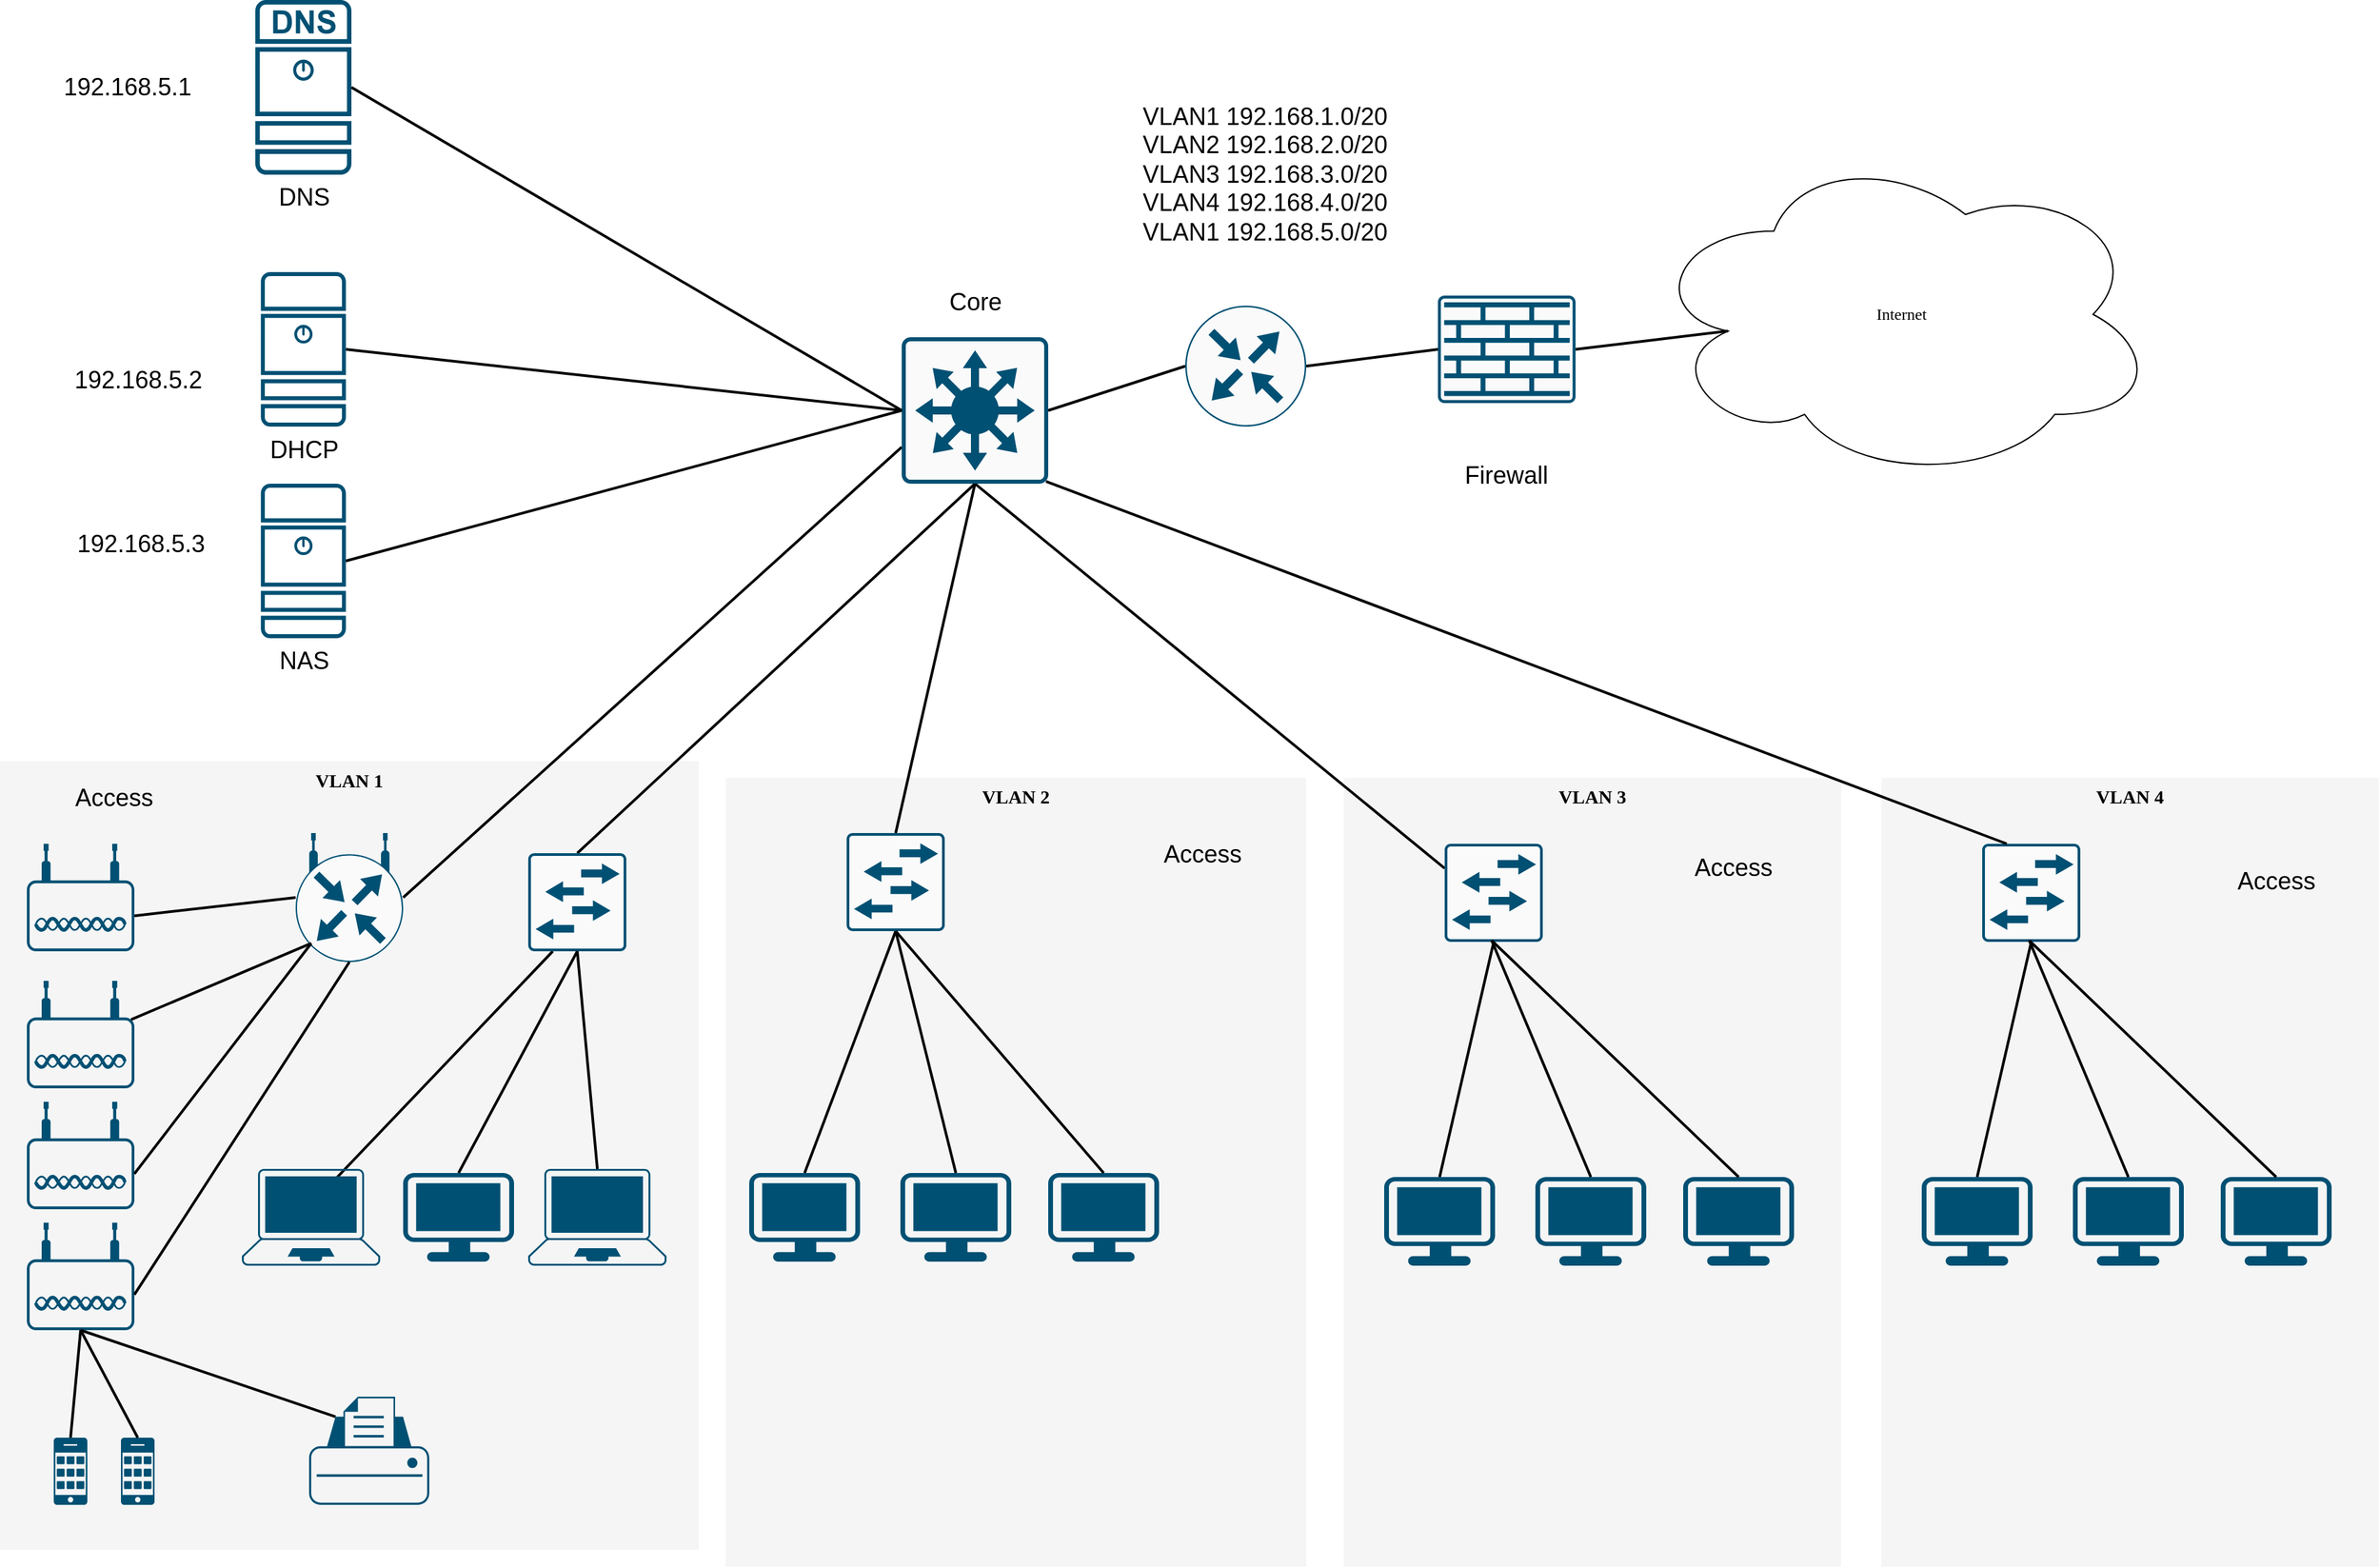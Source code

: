 <mxfile version="21.1.4" type="github">
  <diagram name="Page-1" id="c37626ed-c26b-45fb-9056-f9ebc6bb27b6">
    <mxGraphModel dx="2238" dy="1030" grid="1" gridSize="10" guides="1" tooltips="1" connect="1" arrows="1" fold="1" page="1" pageScale="1" pageWidth="1100" pageHeight="850" background="none" math="0" shadow="0">
      <root>
        <mxCell id="0" />
        <mxCell id="1" parent="0" />
        <mxCell id="1c7a67bf8fd3230f-82" value="VLAN 3" style="whiteSpace=wrap;html=1;rounded=0;shadow=0;comic=0;strokeWidth=1;fontFamily=Verdana;fontSize=14;fillColor=#f5f5f5;strokeColor=none;fontStyle=1;verticalAlign=top;" parent="1" vertex="1">
          <mxGeometry x="1370" y="839" width="370" height="587" as="geometry" />
        </mxCell>
        <mxCell id="1c7a67bf8fd3230f-81" value="VLAN 2" style="whiteSpace=wrap;html=1;rounded=0;shadow=0;comic=0;strokeWidth=1;fontFamily=Verdana;fontSize=14;fillColor=#f5f5f5;strokeColor=none;fontStyle=1;verticalAlign=top;" parent="1" vertex="1">
          <mxGeometry x="910" y="839.0" width="432" height="587" as="geometry" />
        </mxCell>
        <mxCell id="1c7a67bf8fd3230f-80" value="VLAN 1" style="whiteSpace=wrap;html=1;rounded=0;shadow=0;comic=0;strokeWidth=1;fontFamily=Verdana;fontSize=14;fillColor=#f5f5f5;strokeColor=none;fontStyle=1;verticalAlign=top;" parent="1" vertex="1">
          <mxGeometry x="370" y="826.5" width="520" height="587" as="geometry" />
        </mxCell>
        <mxCell id="1c7a67bf8fd3230f-39" style="edgeStyle=none;html=1;labelBackgroundColor=none;startFill=0;endArrow=none;endFill=0;strokeWidth=2;fontFamily=Verdana;fontSize=12;exitX=0;exitY=0.5;exitDx=0;exitDy=0;exitPerimeter=0;entryX=0.5;entryY=0;entryDx=0;entryDy=0;entryPerimeter=0;" parent="1" source="DP6542mGB5KoRigt7Mso-3" target="DP6542mGB5KoRigt7Mso-15" edge="1">
          <mxGeometry relative="1" as="geometry">
            <mxPoint x="1289.299" y="440" as="sourcePoint" />
            <mxPoint x="1254" y="612" as="targetPoint" />
          </mxGeometry>
        </mxCell>
        <mxCell id="1c7a67bf8fd3230f-41" style="edgeStyle=none;html=1;labelBackgroundColor=none;startFill=0;endArrow=none;endFill=0;strokeWidth=2;fontFamily=Verdana;fontSize=12;entryX=1;entryY=0.5;entryDx=0;entryDy=0;entryPerimeter=0;exitX=0.5;exitY=0;exitDx=0;exitDy=0;exitPerimeter=0;" parent="1" source="DP6542mGB5KoRigt7Mso-16" target="DP6542mGB5KoRigt7Mso-15" edge="1">
          <mxGeometry relative="1" as="geometry">
            <mxPoint x="791.5" y="849.0" as="sourcePoint" />
            <mxPoint x="1214" y="652" as="targetPoint" />
          </mxGeometry>
        </mxCell>
        <mxCell id="1c7a67bf8fd3230f-45" style="edgeStyle=none;html=1;labelBackgroundColor=none;startFill=0;endArrow=none;endFill=0;strokeWidth=2;fontFamily=Verdana;fontSize=12;entryX=1;entryY=0.5;entryDx=0;entryDy=0;entryPerimeter=0;exitX=0.75;exitY=1;exitDx=0;exitDy=0;exitPerimeter=0;" parent="1" source="DP6542mGB5KoRigt7Mso-15" target="DP6542mGB5KoRigt7Mso-12" edge="1">
          <mxGeometry relative="1" as="geometry">
            <mxPoint x="1021" y="504.646" as="sourcePoint" />
            <mxPoint x="774.0" y="517.354" as="targetPoint" />
          </mxGeometry>
        </mxCell>
        <mxCell id="1c7a67bf8fd3230f-50" style="edgeStyle=none;html=1;labelBackgroundColor=none;startFill=0;endArrow=none;endFill=0;strokeWidth=2;fontFamily=Verdana;fontSize=12;exitX=1;exitY=0.5;exitDx=0;exitDy=0;exitPerimeter=0;entryX=0.5;entryY=0;entryDx=0;entryDy=0;entryPerimeter=0;" parent="1" source="DP6542mGB5KoRigt7Mso-15" target="DP6542mGB5KoRigt7Mso-18" edge="1">
          <mxGeometry relative="1" as="geometry">
            <mxPoint x="1214" y="652" as="sourcePoint" />
            <mxPoint x="1192" y="870" as="targetPoint" />
          </mxGeometry>
        </mxCell>
        <mxCell id="1c7a67bf8fd3230f-15" value="Internet" style="ellipse;shape=cloud;whiteSpace=wrap;html=1;rounded=0;shadow=0;comic=0;strokeWidth=1;fontFamily=Verdana;fontSize=12;" parent="1" vertex="1">
          <mxGeometry x="1595" y="370" width="380" height="248" as="geometry" />
        </mxCell>
        <mxCell id="1c7a67bf8fd3230f-68" style="edgeStyle=none;html=1;labelBackgroundColor=none;startFill=0;endArrow=none;endFill=0;strokeWidth=2;fontFamily=Verdana;fontSize=12;exitX=0.25;exitY=1;exitDx=0;exitDy=0;exitPerimeter=0;entryX=0.687;entryY=0.09;entryDx=0;entryDy=0;entryPerimeter=0;" parent="1" source="DP6542mGB5KoRigt7Mso-16" target="DP6542mGB5KoRigt7Mso-20" edge="1">
          <mxGeometry relative="1" as="geometry">
            <mxPoint x="764" y="1055.026" as="sourcePoint" />
          </mxGeometry>
        </mxCell>
        <mxCell id="1c7a67bf8fd3230f-76" style="edgeStyle=none;html=1;labelBackgroundColor=none;startFill=0;endArrow=none;endFill=0;strokeWidth=2;fontFamily=Verdana;fontSize=12;exitX=0.5;exitY=1;exitDx=0;exitDy=0;exitPerimeter=0;entryX=0.5;entryY=0;entryDx=0;entryDy=0;entryPerimeter=0;" parent="1" source="DP6542mGB5KoRigt7Mso-18" target="DP6542mGB5KoRigt7Mso-42" edge="1">
          <mxGeometry relative="1" as="geometry">
            <mxPoint x="1202.66" y="1093" as="sourcePoint" />
            <mxPoint x="1185.34" y="1316" as="targetPoint" />
          </mxGeometry>
        </mxCell>
        <mxCell id="1c7a67bf8fd3230f-52" style="edgeStyle=none;html=1;labelBackgroundColor=none;startFill=0;endArrow=none;endFill=0;strokeWidth=2;fontFamily=Verdana;fontSize=12;exitX=1;exitY=0.5;exitDx=0;exitDy=0;exitPerimeter=0;entryX=0;entryY=0.5;entryDx=0;entryDy=0;entryPerimeter=0;" parent="1" source="DP6542mGB5KoRigt7Mso-3" target="DP6542mGB5KoRigt7Mso-13" edge="1">
          <mxGeometry relative="1" as="geometry">
            <mxPoint x="1340" y="370" as="sourcePoint" />
            <mxPoint x="1560" y="330" as="targetPoint" />
          </mxGeometry>
        </mxCell>
        <mxCell id="DP6542mGB5KoRigt7Mso-3" value="" style="sketch=0;points=[[0.5,0,0],[1,0.5,0],[0.5,1,0],[0,0.5,0],[0.145,0.145,0],[0.856,0.145,0],[0.855,0.856,0],[0.145,0.855,0]];verticalLabelPosition=bottom;html=1;verticalAlign=top;aspect=fixed;align=center;pointerEvents=1;shape=mxgraph.cisco19.rect;prIcon=router;fillColor=#FAFAFA;strokeColor=#005073;" vertex="1" parent="1">
          <mxGeometry x="1252" y="487.5" width="90" height="90" as="geometry" />
        </mxCell>
        <mxCell id="DP6542mGB5KoRigt7Mso-11" style="edgeStyle=none;html=1;labelBackgroundColor=none;startFill=0;endArrow=none;endFill=0;strokeWidth=2;fontFamily=Verdana;fontSize=12;exitX=1;exitY=0.5;exitDx=0;exitDy=0;exitPerimeter=0;entryX=0;entryY=0.25;entryDx=0;entryDy=0;entryPerimeter=0;" edge="1" parent="1" source="DP6542mGB5KoRigt7Mso-15" target="DP6542mGB5KoRigt7Mso-19">
          <mxGeometry relative="1" as="geometry">
            <mxPoint x="1214" y="652" as="sourcePoint" />
            <mxPoint x="1410" y="867.905" as="targetPoint" />
          </mxGeometry>
        </mxCell>
        <mxCell id="DP6542mGB5KoRigt7Mso-12" value="" style="sketch=0;points=[[0.5,0,0],[1,0.5,0],[0.5,1,0],[0,0.5,0],[0.145,0.145,0],[0.856,0.145,0],[0.855,0.856,0],[0.145,0.855,0]];verticalLabelPosition=bottom;html=1;verticalAlign=top;aspect=fixed;align=center;pointerEvents=1;shape=mxgraph.cisco19.rect;prIcon=wireless_router;fillColor=#FAFAFA;strokeColor=#005073;" vertex="1" parent="1">
          <mxGeometry x="590" y="880" width="80" height="96" as="geometry" />
        </mxCell>
        <mxCell id="DP6542mGB5KoRigt7Mso-13" value="" style="sketch=0;points=[[0.015,0.015,0],[0.985,0.015,0],[0.985,0.985,0],[0.015,0.985,0],[0.25,0,0],[0.5,0,0],[0.75,0,0],[1,0.25,0],[1,0.5,0],[1,0.75,0],[0.75,1,0],[0.5,1,0],[0.25,1,0],[0,0.75,0],[0,0.5,0],[0,0.25,0]];verticalLabelPosition=bottom;html=1;verticalAlign=top;aspect=fixed;align=center;pointerEvents=1;shape=mxgraph.cisco19.rect;prIcon=firewall;fillColor=#FAFAFA;strokeColor=#005073;" vertex="1" parent="1">
          <mxGeometry x="1440" y="480" width="102.4" height="80" as="geometry" />
        </mxCell>
        <mxCell id="DP6542mGB5KoRigt7Mso-14" value="" style="points=[[0.22,0.185,0],[0.5,0,0],[0.78,0.185,0],[0.975,0.49,0],[1,0.73,0],[0.975,0.97,0],[0.5,1,0],[0.025,0.97,0],[0,0.73,0],[0.025,0.49,0]];verticalLabelPosition=bottom;sketch=0;html=1;verticalAlign=top;aspect=fixed;align=center;pointerEvents=1;shape=mxgraph.cisco19.printer;fillColor=#005073;strokeColor=none;" vertex="1" parent="1">
          <mxGeometry x="600" y="1299.5" width="89.44" height="80.5" as="geometry" />
        </mxCell>
        <mxCell id="DP6542mGB5KoRigt7Mso-15" value="" style="sketch=0;points=[[0.015,0.015,0],[0.985,0.015,0],[0.985,0.985,0],[0.015,0.985,0],[0.25,0,0],[0.5,0,0],[0.75,0,0],[1,0.25,0],[1,0.5,0],[1,0.75,0],[0.75,1,0],[0.5,1,0],[0.25,1,0],[0,0.75,0],[0,0.5,0],[0,0.25,0]];verticalLabelPosition=bottom;html=1;verticalAlign=top;aspect=fixed;align=center;pointerEvents=1;shape=mxgraph.cisco19.rect;prIcon=l3_switch;fillColor=#FAFAFA;strokeColor=#005073;direction=south;" vertex="1" parent="1">
          <mxGeometry x="1041" y="511" width="109" height="109" as="geometry" />
        </mxCell>
        <mxCell id="DP6542mGB5KoRigt7Mso-16" value="" style="sketch=0;points=[[0.015,0.015,0],[0.985,0.015,0],[0.985,0.985,0],[0.015,0.985,0],[0.25,0,0],[0.5,0,0],[0.75,0,0],[1,0.25,0],[1,0.5,0],[1,0.75,0],[0.75,1,0],[0.5,1,0],[0.25,1,0],[0,0.75,0],[0,0.5,0],[0,0.25,0]];verticalLabelPosition=bottom;html=1;verticalAlign=top;aspect=fixed;align=center;pointerEvents=1;shape=mxgraph.cisco19.rect;prIcon=l2_switch;fillColor=#FAFAFA;strokeColor=#005073;" vertex="1" parent="1">
          <mxGeometry x="763.07" y="895" width="73" height="73" as="geometry" />
        </mxCell>
        <mxCell id="DP6542mGB5KoRigt7Mso-18" value="" style="sketch=0;points=[[0.015,0.015,0],[0.985,0.015,0],[0.985,0.985,0],[0.015,0.985,0],[0.25,0,0],[0.5,0,0],[0.75,0,0],[1,0.25,0],[1,0.5,0],[1,0.75,0],[0.75,1,0],[0.5,1,0],[0.25,1,0],[0,0.75,0],[0,0.5,0],[0,0.25,0]];verticalLabelPosition=bottom;html=1;verticalAlign=top;aspect=fixed;align=center;pointerEvents=1;shape=mxgraph.cisco19.rect;prIcon=l2_switch;fillColor=#FAFAFA;strokeColor=#005073;" vertex="1" parent="1">
          <mxGeometry x="1000" y="880" width="73" height="73" as="geometry" />
        </mxCell>
        <mxCell id="DP6542mGB5KoRigt7Mso-19" value="" style="sketch=0;points=[[0.015,0.015,0],[0.985,0.015,0],[0.985,0.985,0],[0.015,0.985,0],[0.25,0,0],[0.5,0,0],[0.75,0,0],[1,0.25,0],[1,0.5,0],[1,0.75,0],[0.75,1,0],[0.5,1,0],[0.25,1,0],[0,0.75,0],[0,0.5,0],[0,0.25,0]];verticalLabelPosition=bottom;html=1;verticalAlign=top;aspect=fixed;align=center;pointerEvents=1;shape=mxgraph.cisco19.rect;prIcon=l2_switch;fillColor=#FAFAFA;strokeColor=#005073;" vertex="1" parent="1">
          <mxGeometry x="1445" y="888" width="73" height="73" as="geometry" />
        </mxCell>
        <mxCell id="DP6542mGB5KoRigt7Mso-20" value="" style="points=[[0.13,0.02,0],[0.5,0,0],[0.87,0.02,0],[0.885,0.4,0],[0.985,0.985,0],[0.5,1,0],[0.015,0.985,0],[0.115,0.4,0]];verticalLabelPosition=bottom;sketch=0;html=1;verticalAlign=top;aspect=fixed;align=center;pointerEvents=1;shape=mxgraph.cisco19.laptop;fillColor=#005073;strokeColor=none;" vertex="1" parent="1">
          <mxGeometry x="550" y="1130" width="102.86" height="72" as="geometry" />
        </mxCell>
        <mxCell id="DP6542mGB5KoRigt7Mso-22" value="" style="points=[[0.03,0.03,0],[0.5,0,0],[0.97,0.03,0],[1,0.4,0],[0.97,0.745,0],[0.5,1,0],[0.03,0.745,0],[0,0.4,0]];verticalLabelPosition=bottom;sketch=0;html=1;verticalAlign=top;aspect=fixed;align=center;pointerEvents=1;shape=mxgraph.cisco19.workstation;fillColor=#005073;strokeColor=none;" vertex="1" parent="1">
          <mxGeometry x="670" y="1133" width="82.5" height="66" as="geometry" />
        </mxCell>
        <mxCell id="DP6542mGB5KoRigt7Mso-24" style="edgeStyle=none;html=1;labelBackgroundColor=none;startFill=0;endArrow=none;endFill=0;strokeWidth=2;fontFamily=Verdana;fontSize=12;exitX=0.5;exitY=1;exitDx=0;exitDy=0;exitPerimeter=0;entryX=0.5;entryY=0;entryDx=0;entryDy=0;entryPerimeter=0;" edge="1" parent="1" source="DP6542mGB5KoRigt7Mso-16" target="DP6542mGB5KoRigt7Mso-22">
          <mxGeometry relative="1" as="geometry">
            <mxPoint x="806" y="953" as="sourcePoint" />
            <mxPoint x="611" y="1260" as="targetPoint" />
          </mxGeometry>
        </mxCell>
        <mxCell id="DP6542mGB5KoRigt7Mso-25" value="" style="points=[[0.03,0.36,0],[0.18,0,0],[0.5,0.34,0],[0.82,0,0],[0.97,0.36,0],[1,0.67,0],[0.975,0.975,0],[0.5,1,0],[0.025,0.975,0],[0,0.67,0]];verticalLabelPosition=bottom;sketch=0;html=1;verticalAlign=top;aspect=fixed;align=center;pointerEvents=1;shape=mxgraph.cisco19.wireless_access_point;fillColor=#005073;strokeColor=none;" vertex="1" parent="1">
          <mxGeometry x="390" y="888" width="80" height="80" as="geometry" />
        </mxCell>
        <mxCell id="DP6542mGB5KoRigt7Mso-28" value="" style="points=[[0.03,0.36,0],[0.18,0,0],[0.5,0.34,0],[0.82,0,0],[0.97,0.36,0],[1,0.67,0],[0.975,0.975,0],[0.5,1,0],[0.025,0.975,0],[0,0.67,0]];verticalLabelPosition=bottom;sketch=0;html=1;verticalAlign=top;aspect=fixed;align=center;pointerEvents=1;shape=mxgraph.cisco19.wireless_access_point;fillColor=#005073;strokeColor=none;" vertex="1" parent="1">
          <mxGeometry x="390" y="990" width="80" height="80" as="geometry" />
        </mxCell>
        <mxCell id="DP6542mGB5KoRigt7Mso-29" style="edgeStyle=none;html=1;labelBackgroundColor=none;startFill=0;endArrow=none;endFill=0;strokeWidth=2;fontFamily=Verdana;fontSize=12;entryX=1;entryY=0.67;entryDx=0;entryDy=0;entryPerimeter=0;exitX=0;exitY=0.5;exitDx=0;exitDy=0;exitPerimeter=0;" edge="1" parent="1" source="DP6542mGB5KoRigt7Mso-12" target="DP6542mGB5KoRigt7Mso-25">
          <mxGeometry relative="1" as="geometry">
            <mxPoint x="720" y="542.807" as="sourcePoint" />
            <mxPoint x="600" y="595" as="targetPoint" />
          </mxGeometry>
        </mxCell>
        <mxCell id="DP6542mGB5KoRigt7Mso-30" style="edgeStyle=none;html=1;labelBackgroundColor=none;startFill=0;endArrow=none;endFill=0;strokeWidth=2;fontFamily=Verdana;fontSize=12;entryX=0.97;entryY=0.36;entryDx=0;entryDy=0;entryPerimeter=0;exitX=0.145;exitY=0.855;exitDx=0;exitDy=0;exitPerimeter=0;" edge="1" parent="1" source="DP6542mGB5KoRigt7Mso-12" target="DP6542mGB5KoRigt7Mso-28">
          <mxGeometry relative="1" as="geometry">
            <mxPoint x="730" y="552.807" as="sourcePoint" />
            <mxPoint x="610" y="605" as="targetPoint" />
          </mxGeometry>
        </mxCell>
        <mxCell id="DP6542mGB5KoRigt7Mso-31" value="" style="points=[[0.03,0.36,0],[0.18,0,0],[0.5,0.34,0],[0.82,0,0],[0.97,0.36,0],[1,0.67,0],[0.975,0.975,0],[0.5,1,0],[0.025,0.975,0],[0,0.67,0]];verticalLabelPosition=bottom;sketch=0;html=1;verticalAlign=top;aspect=fixed;align=center;pointerEvents=1;shape=mxgraph.cisco19.wireless_access_point;fillColor=#005073;strokeColor=none;" vertex="1" parent="1">
          <mxGeometry x="390" y="1080" width="80" height="80" as="geometry" />
        </mxCell>
        <mxCell id="DP6542mGB5KoRigt7Mso-32" value="" style="points=[[0.03,0.36,0],[0.18,0,0],[0.5,0.34,0],[0.82,0,0],[0.97,0.36,0],[1,0.67,0],[0.975,0.975,0],[0.5,1,0],[0.025,0.975,0],[0,0.67,0]];verticalLabelPosition=bottom;sketch=0;html=1;verticalAlign=top;aspect=fixed;align=center;pointerEvents=1;shape=mxgraph.cisco19.wireless_access_point;fillColor=#005073;strokeColor=none;" vertex="1" parent="1">
          <mxGeometry x="390" y="1170" width="80" height="80" as="geometry" />
        </mxCell>
        <mxCell id="DP6542mGB5KoRigt7Mso-33" style="edgeStyle=none;html=1;labelBackgroundColor=none;startFill=0;endArrow=none;endFill=0;strokeWidth=2;fontFamily=Verdana;fontSize=12;entryX=1;entryY=0.67;entryDx=0;entryDy=0;entryPerimeter=0;exitX=0.145;exitY=0.855;exitDx=0;exitDy=0;exitPerimeter=0;" edge="1" parent="1" source="DP6542mGB5KoRigt7Mso-12" target="DP6542mGB5KoRigt7Mso-31">
          <mxGeometry relative="1" as="geometry">
            <mxPoint x="612" y="972" as="sourcePoint" />
            <mxPoint x="478" y="1029" as="targetPoint" />
          </mxGeometry>
        </mxCell>
        <mxCell id="DP6542mGB5KoRigt7Mso-34" style="edgeStyle=none;html=1;labelBackgroundColor=none;startFill=0;endArrow=none;endFill=0;strokeWidth=2;fontFamily=Verdana;fontSize=12;entryX=1;entryY=0.67;entryDx=0;entryDy=0;entryPerimeter=0;exitX=0.5;exitY=1;exitDx=0;exitDy=0;exitPerimeter=0;" edge="1" parent="1" source="DP6542mGB5KoRigt7Mso-12" target="DP6542mGB5KoRigt7Mso-32">
          <mxGeometry relative="1" as="geometry">
            <mxPoint x="630" y="970" as="sourcePoint" />
            <mxPoint x="480" y="1144" as="targetPoint" />
          </mxGeometry>
        </mxCell>
        <mxCell id="DP6542mGB5KoRigt7Mso-35" value="" style="points=[[0.13,0.02,0],[0.5,0,0],[0.87,0.02,0],[0.885,0.4,0],[0.985,0.985,0],[0.5,1,0],[0.015,0.985,0],[0.115,0.4,0]];verticalLabelPosition=bottom;sketch=0;html=1;verticalAlign=top;aspect=fixed;align=center;pointerEvents=1;shape=mxgraph.cisco19.laptop;fillColor=#005073;strokeColor=none;" vertex="1" parent="1">
          <mxGeometry x="763.07" y="1130" width="102.86" height="72" as="geometry" />
        </mxCell>
        <mxCell id="DP6542mGB5KoRigt7Mso-36" value="" style="sketch=0;points=[[0.015,0.015,0],[0.985,0.015,0],[0.985,0.985,0],[0.015,0.985,0],[0.25,0,0],[0.5,0,0],[0.75,0,0],[1,0.25,0],[1,0.5,0],[1,0.75,0],[0.75,1,0],[0.5,1,0],[0.25,1,0],[0,0.75,0],[0,0.5,0],[0,0.25,0]];verticalLabelPosition=bottom;html=1;verticalAlign=top;aspect=fixed;align=center;pointerEvents=1;shape=mxgraph.cisco19.cell_phone;fillColor=#005073;strokeColor=none;" vertex="1" parent="1">
          <mxGeometry x="410" y="1330" width="25" height="50" as="geometry" />
        </mxCell>
        <mxCell id="DP6542mGB5KoRigt7Mso-37" style="edgeStyle=none;html=1;labelBackgroundColor=none;startFill=0;endArrow=none;endFill=0;strokeWidth=2;fontFamily=Verdana;fontSize=12;exitX=0.5;exitY=1;exitDx=0;exitDy=0;exitPerimeter=0;entryX=0.5;entryY=0;entryDx=0;entryDy=0;entryPerimeter=0;" edge="1" parent="1" source="DP6542mGB5KoRigt7Mso-32" target="DP6542mGB5KoRigt7Mso-36">
          <mxGeometry relative="1" as="geometry">
            <mxPoint x="806" y="953" as="sourcePoint" />
            <mxPoint x="631" y="1146" as="targetPoint" />
          </mxGeometry>
        </mxCell>
        <mxCell id="DP6542mGB5KoRigt7Mso-38" value="" style="sketch=0;points=[[0.015,0.015,0],[0.985,0.015,0],[0.985,0.985,0],[0.015,0.985,0],[0.25,0,0],[0.5,0,0],[0.75,0,0],[1,0.25,0],[1,0.5,0],[1,0.75,0],[0.75,1,0],[0.5,1,0],[0.25,1,0],[0,0.75,0],[0,0.5,0],[0,0.25,0]];verticalLabelPosition=bottom;html=1;verticalAlign=top;aspect=fixed;align=center;pointerEvents=1;shape=mxgraph.cisco19.cell_phone;fillColor=#005073;strokeColor=none;" vertex="1" parent="1">
          <mxGeometry x="460" y="1330" width="25" height="50" as="geometry" />
        </mxCell>
        <mxCell id="DP6542mGB5KoRigt7Mso-40" style="edgeStyle=none;html=1;labelBackgroundColor=none;startFill=0;endArrow=none;endFill=0;strokeWidth=2;fontFamily=Verdana;fontSize=12;exitX=0.5;exitY=1;exitDx=0;exitDy=0;exitPerimeter=0;entryX=0.5;entryY=0;entryDx=0;entryDy=0;entryPerimeter=0;" edge="1" parent="1" source="DP6542mGB5KoRigt7Mso-32" target="DP6542mGB5KoRigt7Mso-38">
          <mxGeometry relative="1" as="geometry">
            <mxPoint x="440" y="1260" as="sourcePoint" />
            <mxPoint x="433" y="1340" as="targetPoint" />
          </mxGeometry>
        </mxCell>
        <mxCell id="DP6542mGB5KoRigt7Mso-41" style="edgeStyle=none;html=1;labelBackgroundColor=none;startFill=0;endArrow=none;endFill=0;strokeWidth=2;fontFamily=Verdana;fontSize=12;exitX=0.5;exitY=1;exitDx=0;exitDy=0;exitPerimeter=0;entryX=0.5;entryY=0;entryDx=0;entryDy=0;entryPerimeter=0;" edge="1" parent="1" source="DP6542mGB5KoRigt7Mso-16" target="DP6542mGB5KoRigt7Mso-35">
          <mxGeometry relative="1" as="geometry">
            <mxPoint x="825" y="953" as="sourcePoint" />
            <mxPoint x="721" y="1143" as="targetPoint" />
          </mxGeometry>
        </mxCell>
        <mxCell id="DP6542mGB5KoRigt7Mso-42" value="" style="points=[[0.03,0.03,0],[0.5,0,0],[0.97,0.03,0],[1,0.4,0],[0.97,0.745,0],[0.5,1,0],[0.03,0.745,0],[0,0.4,0]];verticalLabelPosition=bottom;sketch=0;html=1;verticalAlign=top;aspect=fixed;align=center;pointerEvents=1;shape=mxgraph.cisco19.workstation;fillColor=#005073;strokeColor=none;" vertex="1" parent="1">
          <mxGeometry x="927.5" y="1133" width="82.5" height="66" as="geometry" />
        </mxCell>
        <mxCell id="DP6542mGB5KoRigt7Mso-43" value="" style="points=[[0.03,0.03,0],[0.5,0,0],[0.97,0.03,0],[1,0.4,0],[0.97,0.745,0],[0.5,1,0],[0.03,0.745,0],[0,0.4,0]];verticalLabelPosition=bottom;sketch=0;html=1;verticalAlign=top;aspect=fixed;align=center;pointerEvents=1;shape=mxgraph.cisco19.workstation;fillColor=#005073;strokeColor=none;" vertex="1" parent="1">
          <mxGeometry x="1040" y="1133" width="82.5" height="66" as="geometry" />
        </mxCell>
        <mxCell id="DP6542mGB5KoRigt7Mso-44" value="" style="points=[[0.03,0.03,0],[0.5,0,0],[0.97,0.03,0],[1,0.4,0],[0.97,0.745,0],[0.5,1,0],[0.03,0.745,0],[0,0.4,0]];verticalLabelPosition=bottom;sketch=0;html=1;verticalAlign=top;aspect=fixed;align=center;pointerEvents=1;shape=mxgraph.cisco19.workstation;fillColor=#005073;strokeColor=none;" vertex="1" parent="1">
          <mxGeometry x="1150" y="1133" width="82.5" height="66" as="geometry" />
        </mxCell>
        <mxCell id="DP6542mGB5KoRigt7Mso-46" style="edgeStyle=none;html=1;labelBackgroundColor=none;startFill=0;endArrow=none;endFill=0;strokeWidth=2;fontFamily=Verdana;fontSize=12;exitX=0.5;exitY=1;exitDx=0;exitDy=0;exitPerimeter=0;entryX=0.5;entryY=0;entryDx=0;entryDy=0;entryPerimeter=0;" edge="1" parent="1" source="DP6542mGB5KoRigt7Mso-18" target="DP6542mGB5KoRigt7Mso-43">
          <mxGeometry relative="1" as="geometry">
            <mxPoint x="1027" y="975" as="sourcePoint" />
            <mxPoint x="979" y="1143" as="targetPoint" />
          </mxGeometry>
        </mxCell>
        <mxCell id="DP6542mGB5KoRigt7Mso-47" style="edgeStyle=none;html=1;labelBackgroundColor=none;startFill=0;endArrow=none;endFill=0;strokeWidth=2;fontFamily=Verdana;fontSize=12;exitX=0.5;exitY=1;exitDx=0;exitDy=0;exitPerimeter=0;entryX=0.5;entryY=0;entryDx=0;entryDy=0;entryPerimeter=0;" edge="1" parent="1" source="DP6542mGB5KoRigt7Mso-18" target="DP6542mGB5KoRigt7Mso-44">
          <mxGeometry relative="1" as="geometry">
            <mxPoint x="1027" y="975" as="sourcePoint" />
            <mxPoint x="1091" y="1143" as="targetPoint" />
          </mxGeometry>
        </mxCell>
        <mxCell id="DP6542mGB5KoRigt7Mso-48" style="edgeStyle=none;html=1;labelBackgroundColor=none;startFill=0;endArrow=none;endFill=0;strokeWidth=2;fontFamily=Verdana;fontSize=12;exitX=0.5;exitY=1;exitDx=0;exitDy=0;exitPerimeter=0;entryX=0.5;entryY=0;entryDx=0;entryDy=0;entryPerimeter=0;" edge="1" parent="1" target="DP6542mGB5KoRigt7Mso-49" source="DP6542mGB5KoRigt7Mso-19">
          <mxGeometry relative="1" as="geometry">
            <mxPoint x="1489.5" y="968" as="sourcePoint" />
            <mxPoint x="1657.84" y="1319" as="targetPoint" />
          </mxGeometry>
        </mxCell>
        <mxCell id="DP6542mGB5KoRigt7Mso-49" value="" style="points=[[0.03,0.03,0],[0.5,0,0],[0.97,0.03,0],[1,0.4,0],[0.97,0.745,0],[0.5,1,0],[0.03,0.745,0],[0,0.4,0]];verticalLabelPosition=bottom;sketch=0;html=1;verticalAlign=top;aspect=fixed;align=center;pointerEvents=1;shape=mxgraph.cisco19.workstation;fillColor=#005073;strokeColor=none;" vertex="1" parent="1">
          <mxGeometry x="1400" y="1136" width="82.5" height="66" as="geometry" />
        </mxCell>
        <mxCell id="DP6542mGB5KoRigt7Mso-50" value="" style="points=[[0.03,0.03,0],[0.5,0,0],[0.97,0.03,0],[1,0.4,0],[0.97,0.745,0],[0.5,1,0],[0.03,0.745,0],[0,0.4,0]];verticalLabelPosition=bottom;sketch=0;html=1;verticalAlign=top;aspect=fixed;align=center;pointerEvents=1;shape=mxgraph.cisco19.workstation;fillColor=#005073;strokeColor=none;" vertex="1" parent="1">
          <mxGeometry x="1512.5" y="1136" width="82.5" height="66" as="geometry" />
        </mxCell>
        <mxCell id="DP6542mGB5KoRigt7Mso-51" value="" style="points=[[0.03,0.03,0],[0.5,0,0],[0.97,0.03,0],[1,0.4,0],[0.97,0.745,0],[0.5,1,0],[0.03,0.745,0],[0,0.4,0]];verticalLabelPosition=bottom;sketch=0;html=1;verticalAlign=top;aspect=fixed;align=center;pointerEvents=1;shape=mxgraph.cisco19.workstation;fillColor=#005073;strokeColor=none;" vertex="1" parent="1">
          <mxGeometry x="1622.5" y="1136" width="82.5" height="66" as="geometry" />
        </mxCell>
        <mxCell id="DP6542mGB5KoRigt7Mso-52" style="edgeStyle=none;html=1;labelBackgroundColor=none;startFill=0;endArrow=none;endFill=0;strokeWidth=2;fontFamily=Verdana;fontSize=12;entryX=0.5;entryY=0;entryDx=0;entryDy=0;entryPerimeter=0;" edge="1" parent="1" target="DP6542mGB5KoRigt7Mso-50">
          <mxGeometry relative="1" as="geometry">
            <mxPoint x="1480" y="960" as="sourcePoint" />
            <mxPoint x="1451.5" y="1146" as="targetPoint" />
          </mxGeometry>
        </mxCell>
        <mxCell id="DP6542mGB5KoRigt7Mso-53" style="edgeStyle=none;html=1;labelBackgroundColor=none;startFill=0;endArrow=none;endFill=0;strokeWidth=2;fontFamily=Verdana;fontSize=12;entryX=0.5;entryY=0;entryDx=0;entryDy=0;entryPerimeter=0;" edge="1" parent="1" target="DP6542mGB5KoRigt7Mso-51">
          <mxGeometry relative="1" as="geometry">
            <mxPoint x="1480" y="960" as="sourcePoint" />
            <mxPoint x="1563.5" y="1146" as="targetPoint" />
          </mxGeometry>
        </mxCell>
        <mxCell id="DP6542mGB5KoRigt7Mso-54" style="edgeStyle=none;html=1;labelBackgroundColor=none;startFill=0;endArrow=none;endFill=0;strokeWidth=2;fontFamily=Verdana;fontSize=12;exitX=1;exitY=0.5;exitDx=0;exitDy=0;exitPerimeter=0;entryX=0.16;entryY=0.55;entryDx=0;entryDy=0;entryPerimeter=0;" edge="1" parent="1" source="DP6542mGB5KoRigt7Mso-13" target="1c7a67bf8fd3230f-15">
          <mxGeometry relative="1" as="geometry">
            <mxPoint x="1352" y="565" as="sourcePoint" />
            <mxPoint x="1450" y="530" as="targetPoint" />
          </mxGeometry>
        </mxCell>
        <mxCell id="DP6542mGB5KoRigt7Mso-55" style="edgeStyle=none;html=1;labelBackgroundColor=none;startFill=0;endArrow=none;endFill=0;strokeWidth=2;fontFamily=Verdana;fontSize=12;exitX=0.5;exitY=1;exitDx=0;exitDy=0;exitPerimeter=0;entryX=0.22;entryY=0.185;entryDx=0;entryDy=0;entryPerimeter=0;" edge="1" parent="1" source="DP6542mGB5KoRigt7Mso-32" target="DP6542mGB5KoRigt7Mso-14">
          <mxGeometry relative="1" as="geometry">
            <mxPoint x="440" y="1260" as="sourcePoint" />
            <mxPoint x="483" y="1340" as="targetPoint" />
          </mxGeometry>
        </mxCell>
        <mxCell id="DP6542mGB5KoRigt7Mso-56" value="&lt;font style=&quot;font-size: 18px;&quot;&gt;DNS&lt;/font&gt;" style="sketch=0;points=[[0.015,0.015,0],[0.985,0.015,0],[0.985,0.985,0],[0.015,0.985,0],[0.25,0,0],[0.5,0,0],[0.75,0,0],[1,0.25,0],[1,0.5,0],[1,0.75,0],[0.75,1,0],[0.5,1,0],[0.25,1,0],[0,0.75,0],[0,0.5,0],[0,0.25,0]];verticalLabelPosition=bottom;html=1;verticalAlign=top;aspect=fixed;align=center;pointerEvents=1;shape=mxgraph.cisco19.dns_server;fillColor=#005073;strokeColor=none;" vertex="1" parent="1">
          <mxGeometry x="560.01" y="260" width="71.5" height="130" as="geometry" />
        </mxCell>
        <mxCell id="DP6542mGB5KoRigt7Mso-58" style="edgeStyle=none;html=1;labelBackgroundColor=none;startFill=0;endArrow=none;endFill=0;strokeWidth=2;fontFamily=Verdana;fontSize=12;entryX=0.5;entryY=1;entryDx=0;entryDy=0;entryPerimeter=0;exitX=1;exitY=0.5;exitDx=0;exitDy=0;exitPerimeter=0;" edge="1" parent="1" source="DP6542mGB5KoRigt7Mso-56" target="DP6542mGB5KoRigt7Mso-15">
          <mxGeometry relative="1" as="geometry">
            <mxPoint x="1060" y="632" as="sourcePoint" />
            <mxPoint x="680" y="938" as="targetPoint" />
          </mxGeometry>
        </mxCell>
        <mxCell id="DP6542mGB5KoRigt7Mso-59" value="&lt;font style=&quot;font-size: 18px;&quot;&gt;DHCP&lt;/font&gt;" style="sketch=0;points=[[0.015,0.015,0],[0.985,0.015,0],[0.985,0.985,0],[0.015,0.985,0],[0.25,0,0],[0.5,0,0],[0.75,0,0],[1,0.25,0],[1,0.5,0],[1,0.75,0],[0.75,1,0],[0.5,1,0],[0.25,1,0],[0,0.75,0],[0,0.5,0],[0,0.25,0]];verticalLabelPosition=bottom;html=1;verticalAlign=top;aspect=fixed;align=center;pointerEvents=1;shape=mxgraph.cisco19.server;fillColor=#005073;strokeColor=none;" vertex="1" parent="1">
          <mxGeometry x="564.13" y="462.5" width="63.25" height="115" as="geometry" />
        </mxCell>
        <mxCell id="DP6542mGB5KoRigt7Mso-60" style="edgeStyle=none;html=1;labelBackgroundColor=none;startFill=0;endArrow=none;endFill=0;strokeWidth=2;fontFamily=Verdana;fontSize=12;exitX=1;exitY=0.5;exitDx=0;exitDy=0;exitPerimeter=0;entryX=0.5;entryY=1;entryDx=0;entryDy=0;entryPerimeter=0;" edge="1" parent="1" source="DP6542mGB5KoRigt7Mso-59" target="DP6542mGB5KoRigt7Mso-15">
          <mxGeometry relative="1" as="geometry">
            <mxPoint x="642" y="375" as="sourcePoint" />
            <mxPoint x="1050" y="600" as="targetPoint" />
          </mxGeometry>
        </mxCell>
        <mxCell id="DP6542mGB5KoRigt7Mso-61" value="&lt;font style=&quot;font-size: 18px;&quot;&gt;NAS&lt;/font&gt;" style="sketch=0;points=[[0.015,0.015,0],[0.985,0.015,0],[0.985,0.985,0],[0.015,0.985,0],[0.25,0,0],[0.5,0,0],[0.75,0,0],[1,0.25,0],[1,0.5,0],[1,0.75,0],[0.75,1,0],[0.5,1,0],[0.25,1,0],[0,0.75,0],[0,0.5,0],[0,0.25,0]];verticalLabelPosition=bottom;html=1;verticalAlign=top;aspect=fixed;align=center;pointerEvents=1;shape=mxgraph.cisco19.server;fillColor=#005073;strokeColor=none;" vertex="1" parent="1">
          <mxGeometry x="564.13" y="620" width="63.25" height="115" as="geometry" />
        </mxCell>
        <mxCell id="DP6542mGB5KoRigt7Mso-62" style="edgeStyle=none;html=1;labelBackgroundColor=none;startFill=0;endArrow=none;endFill=0;strokeWidth=2;fontFamily=Verdana;fontSize=12;exitX=1;exitY=0.5;exitDx=0;exitDy=0;exitPerimeter=0;entryX=0.5;entryY=1;entryDx=0;entryDy=0;entryPerimeter=0;" edge="1" parent="1" source="DP6542mGB5KoRigt7Mso-61" target="DP6542mGB5KoRigt7Mso-15">
          <mxGeometry relative="1" as="geometry">
            <mxPoint x="637" y="530" as="sourcePoint" />
            <mxPoint x="1050" y="600" as="targetPoint" />
          </mxGeometry>
        </mxCell>
        <mxCell id="DP6542mGB5KoRigt7Mso-63" value="VLAN 4" style="whiteSpace=wrap;html=1;rounded=0;shadow=0;comic=0;strokeWidth=1;fontFamily=Verdana;fontSize=14;fillColor=#f5f5f5;strokeColor=none;fontStyle=1;verticalAlign=top;" vertex="1" parent="1">
          <mxGeometry x="1770" y="839" width="370" height="587" as="geometry" />
        </mxCell>
        <mxCell id="DP6542mGB5KoRigt7Mso-64" value="" style="sketch=0;points=[[0.015,0.015,0],[0.985,0.015,0],[0.985,0.985,0],[0.015,0.985,0],[0.25,0,0],[0.5,0,0],[0.75,0,0],[1,0.25,0],[1,0.5,0],[1,0.75,0],[0.75,1,0],[0.5,1,0],[0.25,1,0],[0,0.75,0],[0,0.5,0],[0,0.25,0]];verticalLabelPosition=bottom;html=1;verticalAlign=top;aspect=fixed;align=center;pointerEvents=1;shape=mxgraph.cisco19.rect;prIcon=l2_switch;fillColor=#FAFAFA;strokeColor=#005073;" vertex="1" parent="1">
          <mxGeometry x="1845" y="888" width="73" height="73" as="geometry" />
        </mxCell>
        <mxCell id="DP6542mGB5KoRigt7Mso-65" style="edgeStyle=none;html=1;labelBackgroundColor=none;startFill=0;endArrow=none;endFill=0;strokeWidth=2;fontFamily=Verdana;fontSize=12;exitX=0.5;exitY=1;exitDx=0;exitDy=0;exitPerimeter=0;entryX=0.5;entryY=0;entryDx=0;entryDy=0;entryPerimeter=0;" edge="1" parent="1" source="DP6542mGB5KoRigt7Mso-64" target="DP6542mGB5KoRigt7Mso-66">
          <mxGeometry relative="1" as="geometry">
            <mxPoint x="1889.5" y="968" as="sourcePoint" />
            <mxPoint x="2057.84" y="1319" as="targetPoint" />
          </mxGeometry>
        </mxCell>
        <mxCell id="DP6542mGB5KoRigt7Mso-66" value="" style="points=[[0.03,0.03,0],[0.5,0,0],[0.97,0.03,0],[1,0.4,0],[0.97,0.745,0],[0.5,1,0],[0.03,0.745,0],[0,0.4,0]];verticalLabelPosition=bottom;sketch=0;html=1;verticalAlign=top;aspect=fixed;align=center;pointerEvents=1;shape=mxgraph.cisco19.workstation;fillColor=#005073;strokeColor=none;" vertex="1" parent="1">
          <mxGeometry x="1800" y="1136" width="82.5" height="66" as="geometry" />
        </mxCell>
        <mxCell id="DP6542mGB5KoRigt7Mso-67" value="" style="points=[[0.03,0.03,0],[0.5,0,0],[0.97,0.03,0],[1,0.4,0],[0.97,0.745,0],[0.5,1,0],[0.03,0.745,0],[0,0.4,0]];verticalLabelPosition=bottom;sketch=0;html=1;verticalAlign=top;aspect=fixed;align=center;pointerEvents=1;shape=mxgraph.cisco19.workstation;fillColor=#005073;strokeColor=none;" vertex="1" parent="1">
          <mxGeometry x="1912.5" y="1136" width="82.5" height="66" as="geometry" />
        </mxCell>
        <mxCell id="DP6542mGB5KoRigt7Mso-68" value="" style="points=[[0.03,0.03,0],[0.5,0,0],[0.97,0.03,0],[1,0.4,0],[0.97,0.745,0],[0.5,1,0],[0.03,0.745,0],[0,0.4,0]];verticalLabelPosition=bottom;sketch=0;html=1;verticalAlign=top;aspect=fixed;align=center;pointerEvents=1;shape=mxgraph.cisco19.workstation;fillColor=#005073;strokeColor=none;" vertex="1" parent="1">
          <mxGeometry x="2022.5" y="1136" width="82.5" height="66" as="geometry" />
        </mxCell>
        <mxCell id="DP6542mGB5KoRigt7Mso-69" style="edgeStyle=none;html=1;labelBackgroundColor=none;startFill=0;endArrow=none;endFill=0;strokeWidth=2;fontFamily=Verdana;fontSize=12;entryX=0.5;entryY=0;entryDx=0;entryDy=0;entryPerimeter=0;" edge="1" parent="1" target="DP6542mGB5KoRigt7Mso-67">
          <mxGeometry relative="1" as="geometry">
            <mxPoint x="1880" y="960" as="sourcePoint" />
            <mxPoint x="1851.5" y="1146" as="targetPoint" />
          </mxGeometry>
        </mxCell>
        <mxCell id="DP6542mGB5KoRigt7Mso-70" style="edgeStyle=none;html=1;labelBackgroundColor=none;startFill=0;endArrow=none;endFill=0;strokeWidth=2;fontFamily=Verdana;fontSize=12;entryX=0.5;entryY=0;entryDx=0;entryDy=0;entryPerimeter=0;" edge="1" parent="1" target="DP6542mGB5KoRigt7Mso-68">
          <mxGeometry relative="1" as="geometry">
            <mxPoint x="1880" y="960" as="sourcePoint" />
            <mxPoint x="1963.5" y="1146" as="targetPoint" />
          </mxGeometry>
        </mxCell>
        <mxCell id="DP6542mGB5KoRigt7Mso-71" style="edgeStyle=none;html=1;labelBackgroundColor=none;startFill=0;endArrow=none;endFill=0;strokeWidth=2;fontFamily=Verdana;fontSize=12;exitX=0.985;exitY=0.015;exitDx=0;exitDy=0;exitPerimeter=0;entryX=0.25;entryY=0;entryDx=0;entryDy=0;entryPerimeter=0;" edge="1" parent="1" source="DP6542mGB5KoRigt7Mso-15" target="DP6542mGB5KoRigt7Mso-64">
          <mxGeometry relative="1" as="geometry">
            <mxPoint x="1106" y="630" as="sourcePoint" />
            <mxPoint x="1455" y="916" as="targetPoint" />
          </mxGeometry>
        </mxCell>
        <mxCell id="DP6542mGB5KoRigt7Mso-72" value="&lt;font style=&quot;font-size: 18px;&quot;&gt;VLAN1 192.168.1.0/20&lt;br&gt;VLAN2 192.168.2.0/20&lt;br&gt;VLAN3 192.168.3.0/20&lt;br&gt;VLAN4 192.168.4.0/20&lt;br&gt;VLAN1 192.168.5.0/20&lt;/font&gt;" style="text;strokeColor=none;align=center;fillColor=none;html=1;verticalAlign=middle;whiteSpace=wrap;rounded=0;" vertex="1" parent="1">
          <mxGeometry x="1150" y="330" width="323" height="120" as="geometry" />
        </mxCell>
        <mxCell id="DP6542mGB5KoRigt7Mso-75" value="&lt;font style=&quot;font-size: 18px;&quot;&gt;192.168.5.1&lt;/font&gt;" style="text;strokeColor=none;align=center;fillColor=none;html=1;verticalAlign=middle;whiteSpace=wrap;rounded=0;" vertex="1" parent="1">
          <mxGeometry x="400" y="290" width="130" height="70" as="geometry" />
        </mxCell>
        <mxCell id="DP6542mGB5KoRigt7Mso-76" value="&lt;font style=&quot;font-size: 18px;&quot;&gt;192.168.5.2&lt;/font&gt;" style="text;strokeColor=none;align=center;fillColor=none;html=1;verticalAlign=middle;whiteSpace=wrap;rounded=0;" vertex="1" parent="1">
          <mxGeometry x="407.5" y="507.5" width="130" height="70" as="geometry" />
        </mxCell>
        <mxCell id="DP6542mGB5KoRigt7Mso-77" value="&lt;font style=&quot;font-size: 18px;&quot;&gt;192.168.5.3&lt;/font&gt;" style="text;strokeColor=none;align=center;fillColor=none;html=1;verticalAlign=middle;whiteSpace=wrap;rounded=0;" vertex="1" parent="1">
          <mxGeometry x="410" y="630" width="130" height="70" as="geometry" />
        </mxCell>
        <mxCell id="DP6542mGB5KoRigt7Mso-79" value="&lt;span style=&quot;font-size: 18px;&quot;&gt;Core&lt;/span&gt;" style="text;strokeColor=none;align=center;fillColor=none;html=1;verticalAlign=middle;whiteSpace=wrap;rounded=0;" vertex="1" parent="1">
          <mxGeometry x="1030.5" y="450" width="130" height="70" as="geometry" />
        </mxCell>
        <mxCell id="DP6542mGB5KoRigt7Mso-80" value="&lt;span style=&quot;font-size: 18px;&quot;&gt;Access&lt;/span&gt;" style="text;strokeColor=none;align=center;fillColor=none;html=1;verticalAlign=middle;whiteSpace=wrap;rounded=0;" vertex="1" parent="1">
          <mxGeometry x="390" y="818" width="130" height="72" as="geometry" />
        </mxCell>
        <mxCell id="DP6542mGB5KoRigt7Mso-81" value="&lt;span style=&quot;font-size: 18px;&quot;&gt;Access&lt;/span&gt;" style="text;strokeColor=none;align=center;fillColor=none;html=1;verticalAlign=middle;whiteSpace=wrap;rounded=0;" vertex="1" parent="1">
          <mxGeometry x="1200" y="860" width="130" height="72" as="geometry" />
        </mxCell>
        <mxCell id="DP6542mGB5KoRigt7Mso-82" value="&lt;span style=&quot;font-size: 18px;&quot;&gt;Access&lt;/span&gt;" style="text;strokeColor=none;align=center;fillColor=none;html=1;verticalAlign=middle;whiteSpace=wrap;rounded=0;" vertex="1" parent="1">
          <mxGeometry x="1595" y="870" width="130" height="72" as="geometry" />
        </mxCell>
        <mxCell id="DP6542mGB5KoRigt7Mso-83" value="&lt;span style=&quot;font-size: 18px;&quot;&gt;Access&lt;/span&gt;" style="text;strokeColor=none;align=center;fillColor=none;html=1;verticalAlign=middle;whiteSpace=wrap;rounded=0;" vertex="1" parent="1">
          <mxGeometry x="1998.75" y="880" width="130" height="72" as="geometry" />
        </mxCell>
        <mxCell id="DP6542mGB5KoRigt7Mso-84" value="&lt;span style=&quot;font-size: 18px;&quot;&gt;Firewall&lt;/span&gt;" style="text;strokeColor=none;align=center;fillColor=none;html=1;verticalAlign=middle;whiteSpace=wrap;rounded=0;" vertex="1" parent="1">
          <mxGeometry x="1426.2" y="577.5" width="130" height="72" as="geometry" />
        </mxCell>
      </root>
    </mxGraphModel>
  </diagram>
</mxfile>

